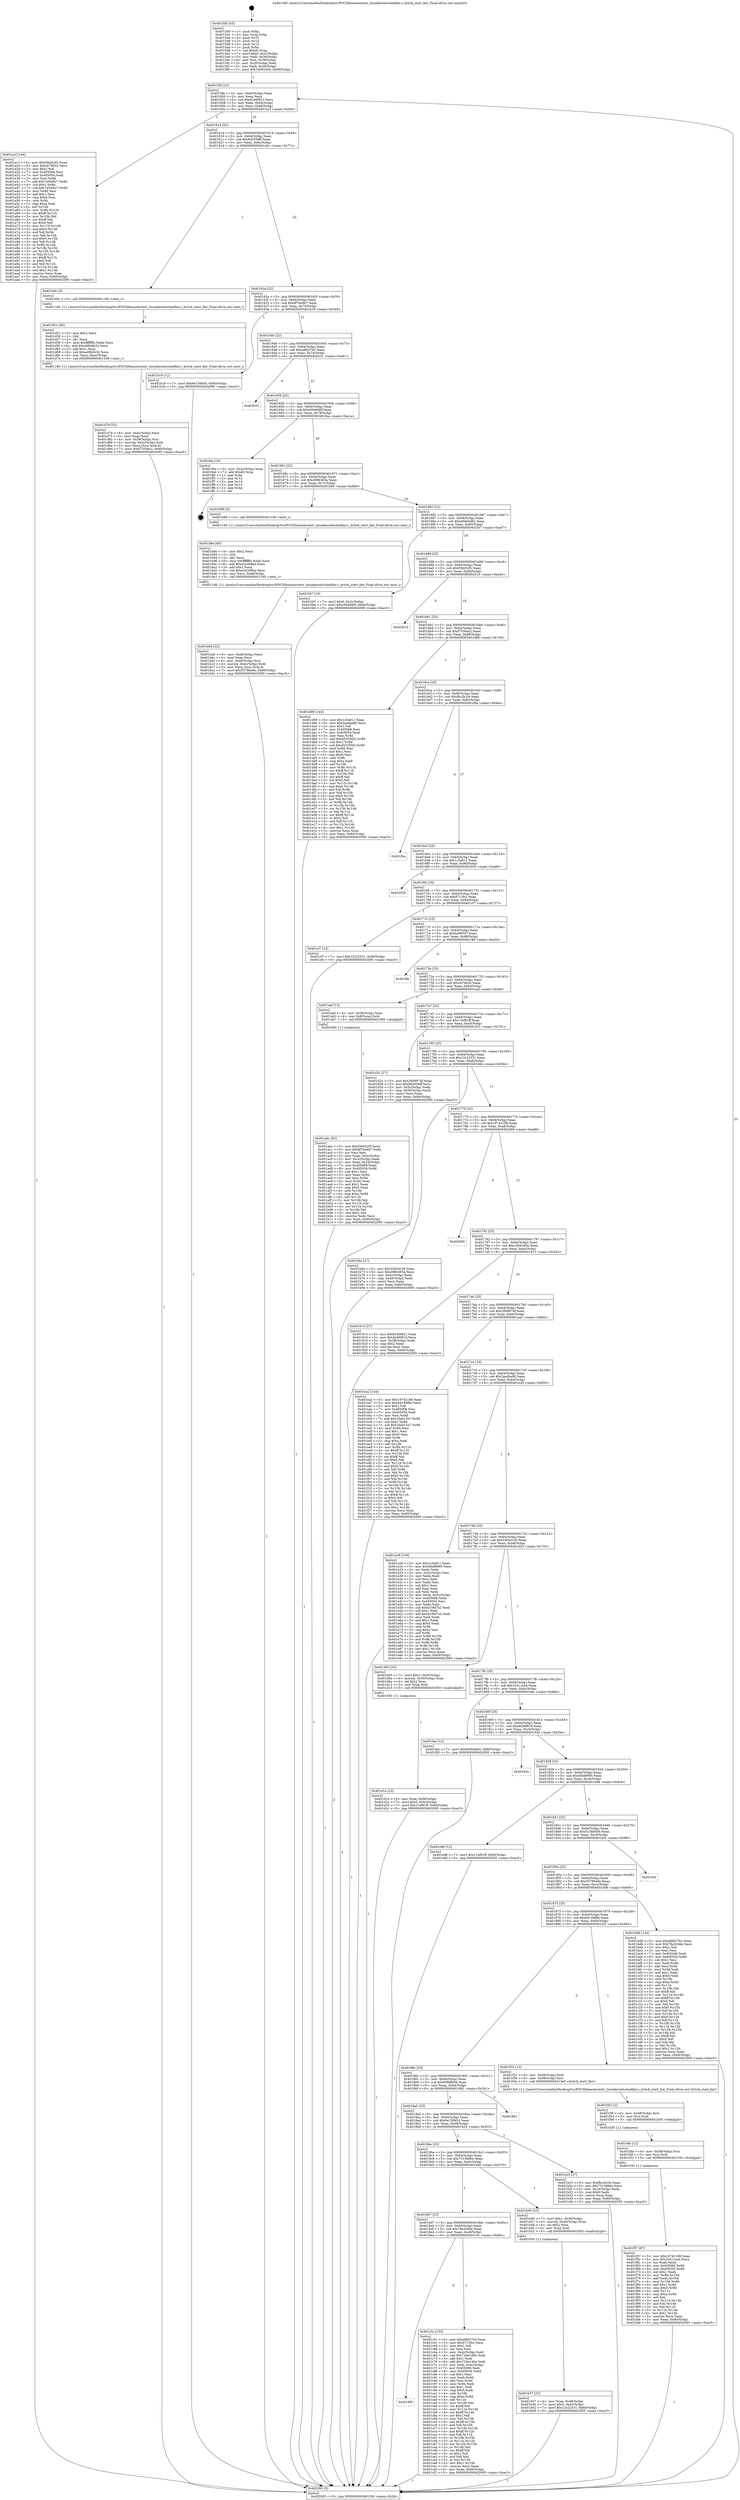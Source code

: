 digraph "0x4015d0" {
  label = "0x4015d0 (/mnt/c/Users/mathe/Desktop/tcc/POCII/binaries/extr_linuxkernelschedfair.c_hrtick_start_fair_Final-ollvm.out::main(0))"
  labelloc = "t"
  node[shape=record]

  Entry [label="",width=0.3,height=0.3,shape=circle,fillcolor=black,style=filled]
  "0x4015fd" [label="{
     0x4015fd [23]\l
     | [instrs]\l
     &nbsp;&nbsp;0x4015fd \<+3\>: mov -0x60(%rbp),%eax\l
     &nbsp;&nbsp;0x401600 \<+2\>: mov %eax,%ecx\l
     &nbsp;&nbsp;0x401602 \<+6\>: sub $0x8146f921,%ecx\l
     &nbsp;&nbsp;0x401608 \<+3\>: mov %eax,-0x64(%rbp)\l
     &nbsp;&nbsp;0x40160b \<+3\>: mov %ecx,-0x68(%rbp)\l
     &nbsp;&nbsp;0x40160e \<+6\>: je 0000000000401a1f \<main+0x44f\>\l
  }"]
  "0x401a1f" [label="{
     0x401a1f [144]\l
     | [instrs]\l
     &nbsp;&nbsp;0x401a1f \<+5\>: mov $0xf3bb52f3,%eax\l
     &nbsp;&nbsp;0x401a24 \<+5\>: mov $0xcb76032,%ecx\l
     &nbsp;&nbsp;0x401a29 \<+2\>: mov $0x1,%dl\l
     &nbsp;&nbsp;0x401a2b \<+7\>: mov 0x405068,%esi\l
     &nbsp;&nbsp;0x401a32 \<+7\>: mov 0x405054,%edi\l
     &nbsp;&nbsp;0x401a39 \<+3\>: mov %esi,%r8d\l
     &nbsp;&nbsp;0x401a3c \<+7\>: add $0x7a04f4c7,%r8d\l
     &nbsp;&nbsp;0x401a43 \<+4\>: sub $0x1,%r8d\l
     &nbsp;&nbsp;0x401a47 \<+7\>: sub $0x7a04f4c7,%r8d\l
     &nbsp;&nbsp;0x401a4e \<+4\>: imul %r8d,%esi\l
     &nbsp;&nbsp;0x401a52 \<+3\>: and $0x1,%esi\l
     &nbsp;&nbsp;0x401a55 \<+3\>: cmp $0x0,%esi\l
     &nbsp;&nbsp;0x401a58 \<+4\>: sete %r9b\l
     &nbsp;&nbsp;0x401a5c \<+3\>: cmp $0xa,%edi\l
     &nbsp;&nbsp;0x401a5f \<+4\>: setl %r10b\l
     &nbsp;&nbsp;0x401a63 \<+3\>: mov %r9b,%r11b\l
     &nbsp;&nbsp;0x401a66 \<+4\>: xor $0xff,%r11b\l
     &nbsp;&nbsp;0x401a6a \<+3\>: mov %r10b,%bl\l
     &nbsp;&nbsp;0x401a6d \<+3\>: xor $0xff,%bl\l
     &nbsp;&nbsp;0x401a70 \<+3\>: xor $0x0,%dl\l
     &nbsp;&nbsp;0x401a73 \<+3\>: mov %r11b,%r14b\l
     &nbsp;&nbsp;0x401a76 \<+4\>: and $0x0,%r14b\l
     &nbsp;&nbsp;0x401a7a \<+3\>: and %dl,%r9b\l
     &nbsp;&nbsp;0x401a7d \<+3\>: mov %bl,%r15b\l
     &nbsp;&nbsp;0x401a80 \<+4\>: and $0x0,%r15b\l
     &nbsp;&nbsp;0x401a84 \<+3\>: and %dl,%r10b\l
     &nbsp;&nbsp;0x401a87 \<+3\>: or %r9b,%r14b\l
     &nbsp;&nbsp;0x401a8a \<+3\>: or %r10b,%r15b\l
     &nbsp;&nbsp;0x401a8d \<+3\>: xor %r15b,%r14b\l
     &nbsp;&nbsp;0x401a90 \<+3\>: or %bl,%r11b\l
     &nbsp;&nbsp;0x401a93 \<+4\>: xor $0xff,%r11b\l
     &nbsp;&nbsp;0x401a97 \<+3\>: or $0x0,%dl\l
     &nbsp;&nbsp;0x401a9a \<+3\>: and %dl,%r11b\l
     &nbsp;&nbsp;0x401a9d \<+3\>: or %r11b,%r14b\l
     &nbsp;&nbsp;0x401aa0 \<+4\>: test $0x1,%r14b\l
     &nbsp;&nbsp;0x401aa4 \<+3\>: cmovne %ecx,%eax\l
     &nbsp;&nbsp;0x401aa7 \<+3\>: mov %eax,-0x60(%rbp)\l
     &nbsp;&nbsp;0x401aaa \<+5\>: jmp 0000000000402095 \<main+0xac5\>\l
  }"]
  "0x401614" [label="{
     0x401614 [22]\l
     | [instrs]\l
     &nbsp;&nbsp;0x401614 \<+5\>: jmp 0000000000401619 \<main+0x49\>\l
     &nbsp;&nbsp;0x401619 \<+3\>: mov -0x64(%rbp),%eax\l
     &nbsp;&nbsp;0x40161c \<+5\>: sub $0x9d3556ff,%eax\l
     &nbsp;&nbsp;0x401621 \<+3\>: mov %eax,-0x6c(%rbp)\l
     &nbsp;&nbsp;0x401624 \<+6\>: je 0000000000401d4c \<main+0x77c\>\l
  }"]
  Exit [label="",width=0.3,height=0.3,shape=circle,fillcolor=black,style=filled,peripheries=2]
  "0x401d4c" [label="{
     0x401d4c [5]\l
     | [instrs]\l
     &nbsp;&nbsp;0x401d4c \<+5\>: call 0000000000401160 \<next_i\>\l
     | [calls]\l
     &nbsp;&nbsp;0x401160 \{1\} (/mnt/c/Users/mathe/Desktop/tcc/POCII/binaries/extr_linuxkernelschedfair.c_hrtick_start_fair_Final-ollvm.out::next_i)\l
  }"]
  "0x40162a" [label="{
     0x40162a [22]\l
     | [instrs]\l
     &nbsp;&nbsp;0x40162a \<+5\>: jmp 000000000040162f \<main+0x5f\>\l
     &nbsp;&nbsp;0x40162f \<+3\>: mov -0x64(%rbp),%eax\l
     &nbsp;&nbsp;0x401632 \<+5\>: sub $0x9f7be9d7,%eax\l
     &nbsp;&nbsp;0x401637 \<+3\>: mov %eax,-0x70(%rbp)\l
     &nbsp;&nbsp;0x40163a \<+6\>: je 0000000000401b19 \<main+0x549\>\l
  }"]
  "0x401f57" [label="{
     0x401f57 [87]\l
     | [instrs]\l
     &nbsp;&nbsp;0x401f57 \<+5\>: mov $0x19742188,%eax\l
     &nbsp;&nbsp;0x401f5c \<+5\>: mov $0x33411ee4,%ecx\l
     &nbsp;&nbsp;0x401f61 \<+2\>: xor %edx,%edx\l
     &nbsp;&nbsp;0x401f63 \<+8\>: mov 0x405068,%r8d\l
     &nbsp;&nbsp;0x401f6b \<+8\>: mov 0x405054,%r9d\l
     &nbsp;&nbsp;0x401f73 \<+3\>: sub $0x1,%edx\l
     &nbsp;&nbsp;0x401f76 \<+3\>: mov %r8d,%r10d\l
     &nbsp;&nbsp;0x401f79 \<+3\>: add %edx,%r10d\l
     &nbsp;&nbsp;0x401f7c \<+4\>: imul %r10d,%r8d\l
     &nbsp;&nbsp;0x401f80 \<+4\>: and $0x1,%r8d\l
     &nbsp;&nbsp;0x401f84 \<+4\>: cmp $0x0,%r8d\l
     &nbsp;&nbsp;0x401f88 \<+4\>: sete %r11b\l
     &nbsp;&nbsp;0x401f8c \<+4\>: cmp $0xa,%r9d\l
     &nbsp;&nbsp;0x401f90 \<+3\>: setl %bl\l
     &nbsp;&nbsp;0x401f93 \<+3\>: mov %r11b,%r14b\l
     &nbsp;&nbsp;0x401f96 \<+3\>: and %bl,%r14b\l
     &nbsp;&nbsp;0x401f99 \<+3\>: xor %bl,%r11b\l
     &nbsp;&nbsp;0x401f9c \<+3\>: or %r11b,%r14b\l
     &nbsp;&nbsp;0x401f9f \<+4\>: test $0x1,%r14b\l
     &nbsp;&nbsp;0x401fa3 \<+3\>: cmovne %ecx,%eax\l
     &nbsp;&nbsp;0x401fa6 \<+3\>: mov %eax,-0x60(%rbp)\l
     &nbsp;&nbsp;0x401fa9 \<+5\>: jmp 0000000000402095 \<main+0xac5\>\l
  }"]
  "0x401b19" [label="{
     0x401b19 [12]\l
     | [instrs]\l
     &nbsp;&nbsp;0x401b19 \<+7\>: movl $0x6e156b54,-0x60(%rbp)\l
     &nbsp;&nbsp;0x401b20 \<+5\>: jmp 0000000000402095 \<main+0xac5\>\l
  }"]
  "0x401640" [label="{
     0x401640 [22]\l
     | [instrs]\l
     &nbsp;&nbsp;0x401640 \<+5\>: jmp 0000000000401645 \<main+0x75\>\l
     &nbsp;&nbsp;0x401645 \<+3\>: mov -0x64(%rbp),%eax\l
     &nbsp;&nbsp;0x401648 \<+5\>: sub $0xa9fd27b3,%eax\l
     &nbsp;&nbsp;0x40164d \<+3\>: mov %eax,-0x74(%rbp)\l
     &nbsp;&nbsp;0x401650 \<+6\>: je 0000000000402031 \<main+0xa61\>\l
  }"]
  "0x401f4b" [label="{
     0x401f4b [12]\l
     | [instrs]\l
     &nbsp;&nbsp;0x401f4b \<+4\>: mov -0x58(%rbp),%rsi\l
     &nbsp;&nbsp;0x401f4f \<+3\>: mov %rsi,%rdi\l
     &nbsp;&nbsp;0x401f52 \<+5\>: call 0000000000401030 \<free@plt\>\l
     | [calls]\l
     &nbsp;&nbsp;0x401030 \{1\} (unknown)\l
  }"]
  "0x402031" [label="{
     0x402031\l
  }", style=dashed]
  "0x401656" [label="{
     0x401656 [22]\l
     | [instrs]\l
     &nbsp;&nbsp;0x401656 \<+5\>: jmp 000000000040165b \<main+0x8b\>\l
     &nbsp;&nbsp;0x40165b \<+3\>: mov -0x64(%rbp),%eax\l
     &nbsp;&nbsp;0x40165e \<+5\>: sub $0xc0649d0f,%eax\l
     &nbsp;&nbsp;0x401663 \<+3\>: mov %eax,-0x78(%rbp)\l
     &nbsp;&nbsp;0x401666 \<+6\>: je 0000000000401fea \<main+0xa1a\>\l
  }"]
  "0x401f3f" [label="{
     0x401f3f [12]\l
     | [instrs]\l
     &nbsp;&nbsp;0x401f3f \<+4\>: mov -0x48(%rbp),%rsi\l
     &nbsp;&nbsp;0x401f43 \<+3\>: mov %rsi,%rdi\l
     &nbsp;&nbsp;0x401f46 \<+5\>: call 0000000000401030 \<free@plt\>\l
     | [calls]\l
     &nbsp;&nbsp;0x401030 \{1\} (unknown)\l
  }"]
  "0x401fea" [label="{
     0x401fea [19]\l
     | [instrs]\l
     &nbsp;&nbsp;0x401fea \<+3\>: mov -0x2c(%rbp),%eax\l
     &nbsp;&nbsp;0x401fed \<+7\>: add $0xd0,%rsp\l
     &nbsp;&nbsp;0x401ff4 \<+1\>: pop %rbx\l
     &nbsp;&nbsp;0x401ff5 \<+2\>: pop %r12\l
     &nbsp;&nbsp;0x401ff7 \<+2\>: pop %r14\l
     &nbsp;&nbsp;0x401ff9 \<+2\>: pop %r15\l
     &nbsp;&nbsp;0x401ffb \<+1\>: pop %rbp\l
     &nbsp;&nbsp;0x401ffc \<+1\>: ret\l
  }"]
  "0x40166c" [label="{
     0x40166c [22]\l
     | [instrs]\l
     &nbsp;&nbsp;0x40166c \<+5\>: jmp 0000000000401671 \<main+0xa1\>\l
     &nbsp;&nbsp;0x401671 \<+3\>: mov -0x64(%rbp),%eax\l
     &nbsp;&nbsp;0x401674 \<+5\>: sub $0xd08b365a,%eax\l
     &nbsp;&nbsp;0x401679 \<+3\>: mov %eax,-0x7c(%rbp)\l
     &nbsp;&nbsp;0x40167c \<+6\>: je 0000000000401b89 \<main+0x5b9\>\l
  }"]
  "0x401d79" [label="{
     0x401d79 [32]\l
     | [instrs]\l
     &nbsp;&nbsp;0x401d79 \<+6\>: mov -0xec(%rbp),%ecx\l
     &nbsp;&nbsp;0x401d7f \<+3\>: imul %eax,%ecx\l
     &nbsp;&nbsp;0x401d82 \<+4\>: mov -0x58(%rbp),%rsi\l
     &nbsp;&nbsp;0x401d86 \<+4\>: movslq -0x5c(%rbp),%rdi\l
     &nbsp;&nbsp;0x401d8a \<+3\>: mov %ecx,(%rsi,%rdi,4)\l
     &nbsp;&nbsp;0x401d8d \<+7\>: movl $0xf7530ac2,-0x60(%rbp)\l
     &nbsp;&nbsp;0x401d94 \<+5\>: jmp 0000000000402095 \<main+0xac5\>\l
  }"]
  "0x401b89" [label="{
     0x401b89 [5]\l
     | [instrs]\l
     &nbsp;&nbsp;0x401b89 \<+5\>: call 0000000000401160 \<next_i\>\l
     | [calls]\l
     &nbsp;&nbsp;0x401160 \{1\} (/mnt/c/Users/mathe/Desktop/tcc/POCII/binaries/extr_linuxkernelschedfair.c_hrtick_start_fair_Final-ollvm.out::next_i)\l
  }"]
  "0x401682" [label="{
     0x401682 [22]\l
     | [instrs]\l
     &nbsp;&nbsp;0x401682 \<+5\>: jmp 0000000000401687 \<main+0xb7\>\l
     &nbsp;&nbsp;0x401687 \<+3\>: mov -0x64(%rbp),%eax\l
     &nbsp;&nbsp;0x40168a \<+5\>: sub $0xd0db4d92,%eax\l
     &nbsp;&nbsp;0x40168f \<+3\>: mov %eax,-0x80(%rbp)\l
     &nbsp;&nbsp;0x401692 \<+6\>: je 0000000000401fd7 \<main+0xa07\>\l
  }"]
  "0x401d51" [label="{
     0x401d51 [40]\l
     | [instrs]\l
     &nbsp;&nbsp;0x401d51 \<+5\>: mov $0x2,%ecx\l
     &nbsp;&nbsp;0x401d56 \<+1\>: cltd\l
     &nbsp;&nbsp;0x401d57 \<+2\>: idiv %ecx\l
     &nbsp;&nbsp;0x401d59 \<+6\>: imul $0xfffffffe,%edx,%ecx\l
     &nbsp;&nbsp;0x401d5f \<+6\>: add $0xed9b0b32,%ecx\l
     &nbsp;&nbsp;0x401d65 \<+3\>: add $0x1,%ecx\l
     &nbsp;&nbsp;0x401d68 \<+6\>: sub $0xed9b0b32,%ecx\l
     &nbsp;&nbsp;0x401d6e \<+6\>: mov %ecx,-0xec(%rbp)\l
     &nbsp;&nbsp;0x401d74 \<+5\>: call 0000000000401160 \<next_i\>\l
     | [calls]\l
     &nbsp;&nbsp;0x401160 \{1\} (/mnt/c/Users/mathe/Desktop/tcc/POCII/binaries/extr_linuxkernelschedfair.c_hrtick_start_fair_Final-ollvm.out::next_i)\l
  }"]
  "0x401fd7" [label="{
     0x401fd7 [19]\l
     | [instrs]\l
     &nbsp;&nbsp;0x401fd7 \<+7\>: movl $0x0,-0x2c(%rbp)\l
     &nbsp;&nbsp;0x401fde \<+7\>: movl $0xc0649d0f,-0x60(%rbp)\l
     &nbsp;&nbsp;0x401fe5 \<+5\>: jmp 0000000000402095 \<main+0xac5\>\l
  }"]
  "0x401698" [label="{
     0x401698 [25]\l
     | [instrs]\l
     &nbsp;&nbsp;0x401698 \<+5\>: jmp 000000000040169d \<main+0xcd\>\l
     &nbsp;&nbsp;0x40169d \<+3\>: mov -0x64(%rbp),%eax\l
     &nbsp;&nbsp;0x4016a0 \<+5\>: sub $0xf3bb52f3,%eax\l
     &nbsp;&nbsp;0x4016a5 \<+6\>: mov %eax,-0x84(%rbp)\l
     &nbsp;&nbsp;0x4016ab \<+6\>: je 0000000000402015 \<main+0xa45\>\l
  }"]
  "0x401d1a" [label="{
     0x401d1a [23]\l
     | [instrs]\l
     &nbsp;&nbsp;0x401d1a \<+4\>: mov %rax,-0x58(%rbp)\l
     &nbsp;&nbsp;0x401d1e \<+7\>: movl $0x0,-0x5c(%rbp)\l
     &nbsp;&nbsp;0x401d25 \<+7\>: movl $0x11ef91ff,-0x60(%rbp)\l
     &nbsp;&nbsp;0x401d2c \<+5\>: jmp 0000000000402095 \<main+0xac5\>\l
  }"]
  "0x402015" [label="{
     0x402015\l
  }", style=dashed]
  "0x4016b1" [label="{
     0x4016b1 [25]\l
     | [instrs]\l
     &nbsp;&nbsp;0x4016b1 \<+5\>: jmp 00000000004016b6 \<main+0xe6\>\l
     &nbsp;&nbsp;0x4016b6 \<+3\>: mov -0x64(%rbp),%eax\l
     &nbsp;&nbsp;0x4016b9 \<+5\>: sub $0xf7530ac2,%eax\l
     &nbsp;&nbsp;0x4016be \<+6\>: mov %eax,-0x88(%rbp)\l
     &nbsp;&nbsp;0x4016c4 \<+6\>: je 0000000000401d99 \<main+0x7c9\>\l
  }"]
  "0x4018f0" [label="{
     0x4018f0\l
  }", style=dashed]
  "0x401d99" [label="{
     0x401d99 [144]\l
     | [instrs]\l
     &nbsp;&nbsp;0x401d99 \<+5\>: mov $0x1c5e811,%eax\l
     &nbsp;&nbsp;0x401d9e \<+5\>: mov $0x2ae4be80,%ecx\l
     &nbsp;&nbsp;0x401da3 \<+2\>: mov $0x1,%dl\l
     &nbsp;&nbsp;0x401da5 \<+7\>: mov 0x405068,%esi\l
     &nbsp;&nbsp;0x401dac \<+7\>: mov 0x405054,%edi\l
     &nbsp;&nbsp;0x401db3 \<+3\>: mov %esi,%r8d\l
     &nbsp;&nbsp;0x401db6 \<+7\>: add $0xd5335fd2,%r8d\l
     &nbsp;&nbsp;0x401dbd \<+4\>: sub $0x1,%r8d\l
     &nbsp;&nbsp;0x401dc1 \<+7\>: sub $0xd5335fd2,%r8d\l
     &nbsp;&nbsp;0x401dc8 \<+4\>: imul %r8d,%esi\l
     &nbsp;&nbsp;0x401dcc \<+3\>: and $0x1,%esi\l
     &nbsp;&nbsp;0x401dcf \<+3\>: cmp $0x0,%esi\l
     &nbsp;&nbsp;0x401dd2 \<+4\>: sete %r9b\l
     &nbsp;&nbsp;0x401dd6 \<+3\>: cmp $0xa,%edi\l
     &nbsp;&nbsp;0x401dd9 \<+4\>: setl %r10b\l
     &nbsp;&nbsp;0x401ddd \<+3\>: mov %r9b,%r11b\l
     &nbsp;&nbsp;0x401de0 \<+4\>: xor $0xff,%r11b\l
     &nbsp;&nbsp;0x401de4 \<+3\>: mov %r10b,%bl\l
     &nbsp;&nbsp;0x401de7 \<+3\>: xor $0xff,%bl\l
     &nbsp;&nbsp;0x401dea \<+3\>: xor $0x0,%dl\l
     &nbsp;&nbsp;0x401ded \<+3\>: mov %r11b,%r14b\l
     &nbsp;&nbsp;0x401df0 \<+4\>: and $0x0,%r14b\l
     &nbsp;&nbsp;0x401df4 \<+3\>: and %dl,%r9b\l
     &nbsp;&nbsp;0x401df7 \<+3\>: mov %bl,%r15b\l
     &nbsp;&nbsp;0x401dfa \<+4\>: and $0x0,%r15b\l
     &nbsp;&nbsp;0x401dfe \<+3\>: and %dl,%r10b\l
     &nbsp;&nbsp;0x401e01 \<+3\>: or %r9b,%r14b\l
     &nbsp;&nbsp;0x401e04 \<+3\>: or %r10b,%r15b\l
     &nbsp;&nbsp;0x401e07 \<+3\>: xor %r15b,%r14b\l
     &nbsp;&nbsp;0x401e0a \<+3\>: or %bl,%r11b\l
     &nbsp;&nbsp;0x401e0d \<+4\>: xor $0xff,%r11b\l
     &nbsp;&nbsp;0x401e11 \<+3\>: or $0x0,%dl\l
     &nbsp;&nbsp;0x401e14 \<+3\>: and %dl,%r11b\l
     &nbsp;&nbsp;0x401e17 \<+3\>: or %r11b,%r14b\l
     &nbsp;&nbsp;0x401e1a \<+4\>: test $0x1,%r14b\l
     &nbsp;&nbsp;0x401e1e \<+3\>: cmovne %ecx,%eax\l
     &nbsp;&nbsp;0x401e21 \<+3\>: mov %eax,-0x60(%rbp)\l
     &nbsp;&nbsp;0x401e24 \<+5\>: jmp 0000000000402095 \<main+0xac5\>\l
  }"]
  "0x4016ca" [label="{
     0x4016ca [25]\l
     | [instrs]\l
     &nbsp;&nbsp;0x4016ca \<+5\>: jmp 00000000004016cf \<main+0xff\>\l
     &nbsp;&nbsp;0x4016cf \<+3\>: mov -0x64(%rbp),%eax\l
     &nbsp;&nbsp;0x4016d2 \<+5\>: sub $0xfbc2b1fe,%eax\l
     &nbsp;&nbsp;0x4016d7 \<+6\>: mov %eax,-0x8c(%rbp)\l
     &nbsp;&nbsp;0x4016dd \<+6\>: je 0000000000401fba \<main+0x9ea\>\l
  }"]
  "0x401c5c" [label="{
     0x401c5c [155]\l
     | [instrs]\l
     &nbsp;&nbsp;0x401c5c \<+5\>: mov $0xa9fd27b3,%eax\l
     &nbsp;&nbsp;0x401c61 \<+5\>: mov $0x8713fcc,%ecx\l
     &nbsp;&nbsp;0x401c66 \<+2\>: mov $0x1,%dl\l
     &nbsp;&nbsp;0x401c68 \<+2\>: xor %esi,%esi\l
     &nbsp;&nbsp;0x401c6a \<+3\>: mov -0x4c(%rbp),%edi\l
     &nbsp;&nbsp;0x401c6d \<+6\>: sub $0x724e1464,%edi\l
     &nbsp;&nbsp;0x401c73 \<+3\>: add $0x1,%edi\l
     &nbsp;&nbsp;0x401c76 \<+6\>: add $0x724e1464,%edi\l
     &nbsp;&nbsp;0x401c7c \<+3\>: mov %edi,-0x4c(%rbp)\l
     &nbsp;&nbsp;0x401c7f \<+7\>: mov 0x405068,%edi\l
     &nbsp;&nbsp;0x401c86 \<+8\>: mov 0x405054,%r8d\l
     &nbsp;&nbsp;0x401c8e \<+3\>: sub $0x1,%esi\l
     &nbsp;&nbsp;0x401c91 \<+3\>: mov %edi,%r9d\l
     &nbsp;&nbsp;0x401c94 \<+3\>: add %esi,%r9d\l
     &nbsp;&nbsp;0x401c97 \<+4\>: imul %r9d,%edi\l
     &nbsp;&nbsp;0x401c9b \<+3\>: and $0x1,%edi\l
     &nbsp;&nbsp;0x401c9e \<+3\>: cmp $0x0,%edi\l
     &nbsp;&nbsp;0x401ca1 \<+4\>: sete %r10b\l
     &nbsp;&nbsp;0x401ca5 \<+4\>: cmp $0xa,%r8d\l
     &nbsp;&nbsp;0x401ca9 \<+4\>: setl %r11b\l
     &nbsp;&nbsp;0x401cad \<+3\>: mov %r10b,%bl\l
     &nbsp;&nbsp;0x401cb0 \<+3\>: xor $0xff,%bl\l
     &nbsp;&nbsp;0x401cb3 \<+3\>: mov %r11b,%r14b\l
     &nbsp;&nbsp;0x401cb6 \<+4\>: xor $0xff,%r14b\l
     &nbsp;&nbsp;0x401cba \<+3\>: xor $0x1,%dl\l
     &nbsp;&nbsp;0x401cbd \<+3\>: mov %bl,%r15b\l
     &nbsp;&nbsp;0x401cc0 \<+4\>: and $0xff,%r15b\l
     &nbsp;&nbsp;0x401cc4 \<+3\>: and %dl,%r10b\l
     &nbsp;&nbsp;0x401cc7 \<+3\>: mov %r14b,%r12b\l
     &nbsp;&nbsp;0x401cca \<+4\>: and $0xff,%r12b\l
     &nbsp;&nbsp;0x401cce \<+3\>: and %dl,%r11b\l
     &nbsp;&nbsp;0x401cd1 \<+3\>: or %r10b,%r15b\l
     &nbsp;&nbsp;0x401cd4 \<+3\>: or %r11b,%r12b\l
     &nbsp;&nbsp;0x401cd7 \<+3\>: xor %r12b,%r15b\l
     &nbsp;&nbsp;0x401cda \<+3\>: or %r14b,%bl\l
     &nbsp;&nbsp;0x401cdd \<+3\>: xor $0xff,%bl\l
     &nbsp;&nbsp;0x401ce0 \<+3\>: or $0x1,%dl\l
     &nbsp;&nbsp;0x401ce3 \<+2\>: and %dl,%bl\l
     &nbsp;&nbsp;0x401ce5 \<+3\>: or %bl,%r15b\l
     &nbsp;&nbsp;0x401ce8 \<+4\>: test $0x1,%r15b\l
     &nbsp;&nbsp;0x401cec \<+3\>: cmovne %ecx,%eax\l
     &nbsp;&nbsp;0x401cef \<+3\>: mov %eax,-0x60(%rbp)\l
     &nbsp;&nbsp;0x401cf2 \<+5\>: jmp 0000000000402095 \<main+0xac5\>\l
  }"]
  "0x401fba" [label="{
     0x401fba\l
  }", style=dashed]
  "0x4016e3" [label="{
     0x4016e3 [25]\l
     | [instrs]\l
     &nbsp;&nbsp;0x4016e3 \<+5\>: jmp 00000000004016e8 \<main+0x118\>\l
     &nbsp;&nbsp;0x4016e8 \<+3\>: mov -0x64(%rbp),%eax\l
     &nbsp;&nbsp;0x4016eb \<+5\>: sub $0x1c5e811,%eax\l
     &nbsp;&nbsp;0x4016f0 \<+6\>: mov %eax,-0x90(%rbp)\l
     &nbsp;&nbsp;0x4016f6 \<+6\>: je 0000000000402050 \<main+0xa80\>\l
  }"]
  "0x401bb6" [label="{
     0x401bb6 [32]\l
     | [instrs]\l
     &nbsp;&nbsp;0x401bb6 \<+6\>: mov -0xe8(%rbp),%ecx\l
     &nbsp;&nbsp;0x401bbc \<+3\>: imul %eax,%ecx\l
     &nbsp;&nbsp;0x401bbf \<+4\>: mov -0x48(%rbp),%rsi\l
     &nbsp;&nbsp;0x401bc3 \<+4\>: movslq -0x4c(%rbp),%rdi\l
     &nbsp;&nbsp;0x401bc7 \<+3\>: mov %ecx,(%rsi,%rdi,4)\l
     &nbsp;&nbsp;0x401bca \<+7\>: movl $0x55786a9e,-0x60(%rbp)\l
     &nbsp;&nbsp;0x401bd1 \<+5\>: jmp 0000000000402095 \<main+0xac5\>\l
  }"]
  "0x402050" [label="{
     0x402050\l
  }", style=dashed]
  "0x4016fc" [label="{
     0x4016fc [25]\l
     | [instrs]\l
     &nbsp;&nbsp;0x4016fc \<+5\>: jmp 0000000000401701 \<main+0x131\>\l
     &nbsp;&nbsp;0x401701 \<+3\>: mov -0x64(%rbp),%eax\l
     &nbsp;&nbsp;0x401704 \<+5\>: sub $0x8713fcc,%eax\l
     &nbsp;&nbsp;0x401709 \<+6\>: mov %eax,-0x94(%rbp)\l
     &nbsp;&nbsp;0x40170f \<+6\>: je 0000000000401cf7 \<main+0x727\>\l
  }"]
  "0x401b8e" [label="{
     0x401b8e [40]\l
     | [instrs]\l
     &nbsp;&nbsp;0x401b8e \<+5\>: mov $0x2,%ecx\l
     &nbsp;&nbsp;0x401b93 \<+1\>: cltd\l
     &nbsp;&nbsp;0x401b94 \<+2\>: idiv %ecx\l
     &nbsp;&nbsp;0x401b96 \<+6\>: imul $0xfffffffe,%edx,%ecx\l
     &nbsp;&nbsp;0x401b9c \<+6\>: add $0xe3a368ba,%ecx\l
     &nbsp;&nbsp;0x401ba2 \<+3\>: add $0x1,%ecx\l
     &nbsp;&nbsp;0x401ba5 \<+6\>: sub $0xe3a368ba,%ecx\l
     &nbsp;&nbsp;0x401bab \<+6\>: mov %ecx,-0xe8(%rbp)\l
     &nbsp;&nbsp;0x401bb1 \<+5\>: call 0000000000401160 \<next_i\>\l
     | [calls]\l
     &nbsp;&nbsp;0x401160 \{1\} (/mnt/c/Users/mathe/Desktop/tcc/POCII/binaries/extr_linuxkernelschedfair.c_hrtick_start_fair_Final-ollvm.out::next_i)\l
  }"]
  "0x401cf7" [label="{
     0x401cf7 [12]\l
     | [instrs]\l
     &nbsp;&nbsp;0x401cf7 \<+7\>: movl $0x12c22331,-0x60(%rbp)\l
     &nbsp;&nbsp;0x401cfe \<+5\>: jmp 0000000000402095 \<main+0xac5\>\l
  }"]
  "0x401715" [label="{
     0x401715 [25]\l
     | [instrs]\l
     &nbsp;&nbsp;0x401715 \<+5\>: jmp 000000000040171a \<main+0x14a\>\l
     &nbsp;&nbsp;0x40171a \<+3\>: mov -0x64(%rbp),%eax\l
     &nbsp;&nbsp;0x40171d \<+5\>: sub $0xba98347,%eax\l
     &nbsp;&nbsp;0x401722 \<+6\>: mov %eax,-0x98(%rbp)\l
     &nbsp;&nbsp;0x401728 \<+6\>: je 0000000000401ffd \<main+0xa2d\>\l
  }"]
  "0x401b57" [label="{
     0x401b57 [23]\l
     | [instrs]\l
     &nbsp;&nbsp;0x401b57 \<+4\>: mov %rax,-0x48(%rbp)\l
     &nbsp;&nbsp;0x401b5b \<+7\>: movl $0x0,-0x4c(%rbp)\l
     &nbsp;&nbsp;0x401b62 \<+7\>: movl $0x12c22331,-0x60(%rbp)\l
     &nbsp;&nbsp;0x401b69 \<+5\>: jmp 0000000000402095 \<main+0xac5\>\l
  }"]
  "0x401ffd" [label="{
     0x401ffd\l
  }", style=dashed]
  "0x40172e" [label="{
     0x40172e [25]\l
     | [instrs]\l
     &nbsp;&nbsp;0x40172e \<+5\>: jmp 0000000000401733 \<main+0x163\>\l
     &nbsp;&nbsp;0x401733 \<+3\>: mov -0x64(%rbp),%eax\l
     &nbsp;&nbsp;0x401736 \<+5\>: sub $0xcb76032,%eax\l
     &nbsp;&nbsp;0x40173b \<+6\>: mov %eax,-0x9c(%rbp)\l
     &nbsp;&nbsp;0x401741 \<+6\>: je 0000000000401aaf \<main+0x4df\>\l
  }"]
  "0x4018d7" [label="{
     0x4018d7 [25]\l
     | [instrs]\l
     &nbsp;&nbsp;0x4018d7 \<+5\>: jmp 00000000004018dc \<main+0x30c\>\l
     &nbsp;&nbsp;0x4018dc \<+3\>: mov -0x64(%rbp),%eax\l
     &nbsp;&nbsp;0x4018df \<+5\>: sub $0x78a326de,%eax\l
     &nbsp;&nbsp;0x4018e4 \<+6\>: mov %eax,-0xe0(%rbp)\l
     &nbsp;&nbsp;0x4018ea \<+6\>: je 0000000000401c5c \<main+0x68c\>\l
  }"]
  "0x401aaf" [label="{
     0x401aaf [13]\l
     | [instrs]\l
     &nbsp;&nbsp;0x401aaf \<+4\>: mov -0x38(%rbp),%rax\l
     &nbsp;&nbsp;0x401ab3 \<+4\>: mov 0x8(%rax),%rdi\l
     &nbsp;&nbsp;0x401ab7 \<+5\>: call 0000000000401060 \<atoi@plt\>\l
     | [calls]\l
     &nbsp;&nbsp;0x401060 \{1\} (unknown)\l
  }"]
  "0x401747" [label="{
     0x401747 [25]\l
     | [instrs]\l
     &nbsp;&nbsp;0x401747 \<+5\>: jmp 000000000040174c \<main+0x17c\>\l
     &nbsp;&nbsp;0x40174c \<+3\>: mov -0x64(%rbp),%eax\l
     &nbsp;&nbsp;0x40174f \<+5\>: sub $0x11ef91ff,%eax\l
     &nbsp;&nbsp;0x401754 \<+6\>: mov %eax,-0xa0(%rbp)\l
     &nbsp;&nbsp;0x40175a \<+6\>: je 0000000000401d31 \<main+0x761\>\l
  }"]
  "0x401b40" [label="{
     0x401b40 [23]\l
     | [instrs]\l
     &nbsp;&nbsp;0x401b40 \<+7\>: movl $0x1,-0x40(%rbp)\l
     &nbsp;&nbsp;0x401b47 \<+4\>: movslq -0x40(%rbp),%rax\l
     &nbsp;&nbsp;0x401b4b \<+4\>: shl $0x2,%rax\l
     &nbsp;&nbsp;0x401b4f \<+3\>: mov %rax,%rdi\l
     &nbsp;&nbsp;0x401b52 \<+5\>: call 0000000000401050 \<malloc@plt\>\l
     | [calls]\l
     &nbsp;&nbsp;0x401050 \{1\} (unknown)\l
  }"]
  "0x401d31" [label="{
     0x401d31 [27]\l
     | [instrs]\l
     &nbsp;&nbsp;0x401d31 \<+5\>: mov $0x2009974f,%eax\l
     &nbsp;&nbsp;0x401d36 \<+5\>: mov $0x9d3556ff,%ecx\l
     &nbsp;&nbsp;0x401d3b \<+3\>: mov -0x5c(%rbp),%edx\l
     &nbsp;&nbsp;0x401d3e \<+3\>: cmp -0x50(%rbp),%edx\l
     &nbsp;&nbsp;0x401d41 \<+3\>: cmovl %ecx,%eax\l
     &nbsp;&nbsp;0x401d44 \<+3\>: mov %eax,-0x60(%rbp)\l
     &nbsp;&nbsp;0x401d47 \<+5\>: jmp 0000000000402095 \<main+0xac5\>\l
  }"]
  "0x401760" [label="{
     0x401760 [25]\l
     | [instrs]\l
     &nbsp;&nbsp;0x401760 \<+5\>: jmp 0000000000401765 \<main+0x195\>\l
     &nbsp;&nbsp;0x401765 \<+3\>: mov -0x64(%rbp),%eax\l
     &nbsp;&nbsp;0x401768 \<+5\>: sub $0x12c22331,%eax\l
     &nbsp;&nbsp;0x40176d \<+6\>: mov %eax,-0xa4(%rbp)\l
     &nbsp;&nbsp;0x401773 \<+6\>: je 0000000000401b6e \<main+0x59e\>\l
  }"]
  "0x4018be" [label="{
     0x4018be [25]\l
     | [instrs]\l
     &nbsp;&nbsp;0x4018be \<+5\>: jmp 00000000004018c3 \<main+0x2f3\>\l
     &nbsp;&nbsp;0x4018c3 \<+3\>: mov -0x64(%rbp),%eax\l
     &nbsp;&nbsp;0x4018c6 \<+5\>: sub $0x7513866e,%eax\l
     &nbsp;&nbsp;0x4018cb \<+6\>: mov %eax,-0xdc(%rbp)\l
     &nbsp;&nbsp;0x4018d1 \<+6\>: je 0000000000401b40 \<main+0x570\>\l
  }"]
  "0x401b6e" [label="{
     0x401b6e [27]\l
     | [instrs]\l
     &nbsp;&nbsp;0x401b6e \<+5\>: mov $0x3293d130,%eax\l
     &nbsp;&nbsp;0x401b73 \<+5\>: mov $0xd08b365a,%ecx\l
     &nbsp;&nbsp;0x401b78 \<+3\>: mov -0x4c(%rbp),%edx\l
     &nbsp;&nbsp;0x401b7b \<+3\>: cmp -0x40(%rbp),%edx\l
     &nbsp;&nbsp;0x401b7e \<+3\>: cmovl %ecx,%eax\l
     &nbsp;&nbsp;0x401b81 \<+3\>: mov %eax,-0x60(%rbp)\l
     &nbsp;&nbsp;0x401b84 \<+5\>: jmp 0000000000402095 \<main+0xac5\>\l
  }"]
  "0x401779" [label="{
     0x401779 [25]\l
     | [instrs]\l
     &nbsp;&nbsp;0x401779 \<+5\>: jmp 000000000040177e \<main+0x1ae\>\l
     &nbsp;&nbsp;0x40177e \<+3\>: mov -0x64(%rbp),%eax\l
     &nbsp;&nbsp;0x401781 \<+5\>: sub $0x19742188,%eax\l
     &nbsp;&nbsp;0x401786 \<+6\>: mov %eax,-0xa8(%rbp)\l
     &nbsp;&nbsp;0x40178c \<+6\>: je 0000000000402069 \<main+0xa99\>\l
  }"]
  "0x401b25" [label="{
     0x401b25 [27]\l
     | [instrs]\l
     &nbsp;&nbsp;0x401b25 \<+5\>: mov $0xfbc2b1fe,%eax\l
     &nbsp;&nbsp;0x401b2a \<+5\>: mov $0x7513866e,%ecx\l
     &nbsp;&nbsp;0x401b2f \<+3\>: mov -0x24(%rbp),%edx\l
     &nbsp;&nbsp;0x401b32 \<+3\>: cmp $0x0,%edx\l
     &nbsp;&nbsp;0x401b35 \<+3\>: cmove %ecx,%eax\l
     &nbsp;&nbsp;0x401b38 \<+3\>: mov %eax,-0x60(%rbp)\l
     &nbsp;&nbsp;0x401b3b \<+5\>: jmp 0000000000402095 \<main+0xac5\>\l
  }"]
  "0x402069" [label="{
     0x402069\l
  }", style=dashed]
  "0x401792" [label="{
     0x401792 [25]\l
     | [instrs]\l
     &nbsp;&nbsp;0x401792 \<+5\>: jmp 0000000000401797 \<main+0x1c7\>\l
     &nbsp;&nbsp;0x401797 \<+3\>: mov -0x64(%rbp),%eax\l
     &nbsp;&nbsp;0x40179a \<+5\>: sub $0x1b09160e,%eax\l
     &nbsp;&nbsp;0x40179f \<+6\>: mov %eax,-0xac(%rbp)\l
     &nbsp;&nbsp;0x4017a5 \<+6\>: je 0000000000401913 \<main+0x343\>\l
  }"]
  "0x4018a5" [label="{
     0x4018a5 [25]\l
     | [instrs]\l
     &nbsp;&nbsp;0x4018a5 \<+5\>: jmp 00000000004018aa \<main+0x2da\>\l
     &nbsp;&nbsp;0x4018aa \<+3\>: mov -0x64(%rbp),%eax\l
     &nbsp;&nbsp;0x4018ad \<+5\>: sub $0x6e156b54,%eax\l
     &nbsp;&nbsp;0x4018b2 \<+6\>: mov %eax,-0xd8(%rbp)\l
     &nbsp;&nbsp;0x4018b8 \<+6\>: je 0000000000401b25 \<main+0x555\>\l
  }"]
  "0x401913" [label="{
     0x401913 [27]\l
     | [instrs]\l
     &nbsp;&nbsp;0x401913 \<+5\>: mov $0x8146f921,%eax\l
     &nbsp;&nbsp;0x401918 \<+5\>: mov $0x4b56f916,%ecx\l
     &nbsp;&nbsp;0x40191d \<+3\>: mov -0x28(%rbp),%edx\l
     &nbsp;&nbsp;0x401920 \<+3\>: cmp $0x2,%edx\l
     &nbsp;&nbsp;0x401923 \<+3\>: cmovne %ecx,%eax\l
     &nbsp;&nbsp;0x401926 \<+3\>: mov %eax,-0x60(%rbp)\l
     &nbsp;&nbsp;0x401929 \<+5\>: jmp 0000000000402095 \<main+0xac5\>\l
  }"]
  "0x4017ab" [label="{
     0x4017ab [25]\l
     | [instrs]\l
     &nbsp;&nbsp;0x4017ab \<+5\>: jmp 00000000004017b0 \<main+0x1e0\>\l
     &nbsp;&nbsp;0x4017b0 \<+3\>: mov -0x64(%rbp),%eax\l
     &nbsp;&nbsp;0x4017b3 \<+5\>: sub $0x2009974f,%eax\l
     &nbsp;&nbsp;0x4017b8 \<+6\>: mov %eax,-0xb0(%rbp)\l
     &nbsp;&nbsp;0x4017be \<+6\>: je 0000000000401ea2 \<main+0x8d2\>\l
  }"]
  "0x402095" [label="{
     0x402095 [5]\l
     | [instrs]\l
     &nbsp;&nbsp;0x402095 \<+5\>: jmp 00000000004015fd \<main+0x2d\>\l
  }"]
  "0x4015d0" [label="{
     0x4015d0 [45]\l
     | [instrs]\l
     &nbsp;&nbsp;0x4015d0 \<+1\>: push %rbp\l
     &nbsp;&nbsp;0x4015d1 \<+3\>: mov %rsp,%rbp\l
     &nbsp;&nbsp;0x4015d4 \<+2\>: push %r15\l
     &nbsp;&nbsp;0x4015d6 \<+2\>: push %r14\l
     &nbsp;&nbsp;0x4015d8 \<+2\>: push %r12\l
     &nbsp;&nbsp;0x4015da \<+1\>: push %rbx\l
     &nbsp;&nbsp;0x4015db \<+7\>: sub $0xd0,%rsp\l
     &nbsp;&nbsp;0x4015e2 \<+7\>: movl $0x0,-0x2c(%rbp)\l
     &nbsp;&nbsp;0x4015e9 \<+3\>: mov %edi,-0x30(%rbp)\l
     &nbsp;&nbsp;0x4015ec \<+4\>: mov %rsi,-0x38(%rbp)\l
     &nbsp;&nbsp;0x4015f0 \<+3\>: mov -0x30(%rbp),%edi\l
     &nbsp;&nbsp;0x4015f3 \<+3\>: mov %edi,-0x28(%rbp)\l
     &nbsp;&nbsp;0x4015f6 \<+7\>: movl $0x1b09160e,-0x60(%rbp)\l
  }"]
  "0x401abc" [label="{
     0x401abc [93]\l
     | [instrs]\l
     &nbsp;&nbsp;0x401abc \<+5\>: mov $0xf3bb52f3,%ecx\l
     &nbsp;&nbsp;0x401ac1 \<+5\>: mov $0x9f7be9d7,%edx\l
     &nbsp;&nbsp;0x401ac6 \<+2\>: xor %esi,%esi\l
     &nbsp;&nbsp;0x401ac8 \<+3\>: mov %eax,-0x3c(%rbp)\l
     &nbsp;&nbsp;0x401acb \<+3\>: mov -0x3c(%rbp),%eax\l
     &nbsp;&nbsp;0x401ace \<+3\>: mov %eax,-0x24(%rbp)\l
     &nbsp;&nbsp;0x401ad1 \<+7\>: mov 0x405068,%eax\l
     &nbsp;&nbsp;0x401ad8 \<+8\>: mov 0x405054,%r8d\l
     &nbsp;&nbsp;0x401ae0 \<+3\>: sub $0x1,%esi\l
     &nbsp;&nbsp;0x401ae3 \<+3\>: mov %eax,%r9d\l
     &nbsp;&nbsp;0x401ae6 \<+3\>: add %esi,%r9d\l
     &nbsp;&nbsp;0x401ae9 \<+4\>: imul %r9d,%eax\l
     &nbsp;&nbsp;0x401aed \<+3\>: and $0x1,%eax\l
     &nbsp;&nbsp;0x401af0 \<+3\>: cmp $0x0,%eax\l
     &nbsp;&nbsp;0x401af3 \<+4\>: sete %r10b\l
     &nbsp;&nbsp;0x401af7 \<+4\>: cmp $0xa,%r8d\l
     &nbsp;&nbsp;0x401afb \<+4\>: setl %r11b\l
     &nbsp;&nbsp;0x401aff \<+3\>: mov %r10b,%bl\l
     &nbsp;&nbsp;0x401b02 \<+3\>: and %r11b,%bl\l
     &nbsp;&nbsp;0x401b05 \<+3\>: xor %r11b,%r10b\l
     &nbsp;&nbsp;0x401b08 \<+3\>: or %r10b,%bl\l
     &nbsp;&nbsp;0x401b0b \<+3\>: test $0x1,%bl\l
     &nbsp;&nbsp;0x401b0e \<+3\>: cmovne %edx,%ecx\l
     &nbsp;&nbsp;0x401b11 \<+3\>: mov %ecx,-0x60(%rbp)\l
     &nbsp;&nbsp;0x401b14 \<+5\>: jmp 0000000000402095 \<main+0xac5\>\l
  }"]
  "0x401981" [label="{
     0x401981\l
  }", style=dashed]
  "0x401ea2" [label="{
     0x401ea2 [144]\l
     | [instrs]\l
     &nbsp;&nbsp;0x401ea2 \<+5\>: mov $0x19742188,%eax\l
     &nbsp;&nbsp;0x401ea7 \<+5\>: mov $0x64149f8d,%ecx\l
     &nbsp;&nbsp;0x401eac \<+2\>: mov $0x1,%dl\l
     &nbsp;&nbsp;0x401eae \<+7\>: mov 0x405068,%esi\l
     &nbsp;&nbsp;0x401eb5 \<+7\>: mov 0x405054,%edi\l
     &nbsp;&nbsp;0x401ebc \<+3\>: mov %esi,%r8d\l
     &nbsp;&nbsp;0x401ebf \<+7\>: add $0x16ad15a7,%r8d\l
     &nbsp;&nbsp;0x401ec6 \<+4\>: sub $0x1,%r8d\l
     &nbsp;&nbsp;0x401eca \<+7\>: sub $0x16ad15a7,%r8d\l
     &nbsp;&nbsp;0x401ed1 \<+4\>: imul %r8d,%esi\l
     &nbsp;&nbsp;0x401ed5 \<+3\>: and $0x1,%esi\l
     &nbsp;&nbsp;0x401ed8 \<+3\>: cmp $0x0,%esi\l
     &nbsp;&nbsp;0x401edb \<+4\>: sete %r9b\l
     &nbsp;&nbsp;0x401edf \<+3\>: cmp $0xa,%edi\l
     &nbsp;&nbsp;0x401ee2 \<+4\>: setl %r10b\l
     &nbsp;&nbsp;0x401ee6 \<+3\>: mov %r9b,%r11b\l
     &nbsp;&nbsp;0x401ee9 \<+4\>: xor $0xff,%r11b\l
     &nbsp;&nbsp;0x401eed \<+3\>: mov %r10b,%bl\l
     &nbsp;&nbsp;0x401ef0 \<+3\>: xor $0xff,%bl\l
     &nbsp;&nbsp;0x401ef3 \<+3\>: xor $0x0,%dl\l
     &nbsp;&nbsp;0x401ef6 \<+3\>: mov %r11b,%r14b\l
     &nbsp;&nbsp;0x401ef9 \<+4\>: and $0x0,%r14b\l
     &nbsp;&nbsp;0x401efd \<+3\>: and %dl,%r9b\l
     &nbsp;&nbsp;0x401f00 \<+3\>: mov %bl,%r15b\l
     &nbsp;&nbsp;0x401f03 \<+4\>: and $0x0,%r15b\l
     &nbsp;&nbsp;0x401f07 \<+3\>: and %dl,%r10b\l
     &nbsp;&nbsp;0x401f0a \<+3\>: or %r9b,%r14b\l
     &nbsp;&nbsp;0x401f0d \<+3\>: or %r10b,%r15b\l
     &nbsp;&nbsp;0x401f10 \<+3\>: xor %r15b,%r14b\l
     &nbsp;&nbsp;0x401f13 \<+3\>: or %bl,%r11b\l
     &nbsp;&nbsp;0x401f16 \<+4\>: xor $0xff,%r11b\l
     &nbsp;&nbsp;0x401f1a \<+3\>: or $0x0,%dl\l
     &nbsp;&nbsp;0x401f1d \<+3\>: and %dl,%r11b\l
     &nbsp;&nbsp;0x401f20 \<+3\>: or %r11b,%r14b\l
     &nbsp;&nbsp;0x401f23 \<+4\>: test $0x1,%r14b\l
     &nbsp;&nbsp;0x401f27 \<+3\>: cmovne %ecx,%eax\l
     &nbsp;&nbsp;0x401f2a \<+3\>: mov %eax,-0x60(%rbp)\l
     &nbsp;&nbsp;0x401f2d \<+5\>: jmp 0000000000402095 \<main+0xac5\>\l
  }"]
  "0x4017c4" [label="{
     0x4017c4 [25]\l
     | [instrs]\l
     &nbsp;&nbsp;0x4017c4 \<+5\>: jmp 00000000004017c9 \<main+0x1f9\>\l
     &nbsp;&nbsp;0x4017c9 \<+3\>: mov -0x64(%rbp),%eax\l
     &nbsp;&nbsp;0x4017cc \<+5\>: sub $0x2ae4be80,%eax\l
     &nbsp;&nbsp;0x4017d1 \<+6\>: mov %eax,-0xb4(%rbp)\l
     &nbsp;&nbsp;0x4017d7 \<+6\>: je 0000000000401e29 \<main+0x859\>\l
  }"]
  "0x40188c" [label="{
     0x40188c [25]\l
     | [instrs]\l
     &nbsp;&nbsp;0x40188c \<+5\>: jmp 0000000000401891 \<main+0x2c1\>\l
     &nbsp;&nbsp;0x401891 \<+3\>: mov -0x64(%rbp),%eax\l
     &nbsp;&nbsp;0x401894 \<+5\>: sub $0x699dfb94,%eax\l
     &nbsp;&nbsp;0x401899 \<+6\>: mov %eax,-0xd4(%rbp)\l
     &nbsp;&nbsp;0x40189f \<+6\>: je 0000000000401981 \<main+0x3b1\>\l
  }"]
  "0x401e29" [label="{
     0x401e29 [109]\l
     | [instrs]\l
     &nbsp;&nbsp;0x401e29 \<+5\>: mov $0x1c5e811,%eax\l
     &nbsp;&nbsp;0x401e2e \<+5\>: mov $0x4fa49995,%ecx\l
     &nbsp;&nbsp;0x401e33 \<+2\>: xor %edx,%edx\l
     &nbsp;&nbsp;0x401e35 \<+3\>: mov -0x5c(%rbp),%esi\l
     &nbsp;&nbsp;0x401e38 \<+2\>: mov %edx,%edi\l
     &nbsp;&nbsp;0x401e3a \<+2\>: sub %esi,%edi\l
     &nbsp;&nbsp;0x401e3c \<+2\>: mov %edx,%esi\l
     &nbsp;&nbsp;0x401e3e \<+3\>: sub $0x1,%esi\l
     &nbsp;&nbsp;0x401e41 \<+2\>: add %esi,%edi\l
     &nbsp;&nbsp;0x401e43 \<+2\>: sub %edi,%edx\l
     &nbsp;&nbsp;0x401e45 \<+3\>: mov %edx,-0x5c(%rbp)\l
     &nbsp;&nbsp;0x401e48 \<+7\>: mov 0x405068,%edx\l
     &nbsp;&nbsp;0x401e4f \<+7\>: mov 0x405054,%esi\l
     &nbsp;&nbsp;0x401e56 \<+2\>: mov %edx,%edi\l
     &nbsp;&nbsp;0x401e58 \<+6\>: sub $0xb10f47a2,%edi\l
     &nbsp;&nbsp;0x401e5e \<+3\>: sub $0x1,%edi\l
     &nbsp;&nbsp;0x401e61 \<+6\>: add $0xb10f47a2,%edi\l
     &nbsp;&nbsp;0x401e67 \<+3\>: imul %edi,%edx\l
     &nbsp;&nbsp;0x401e6a \<+3\>: and $0x1,%edx\l
     &nbsp;&nbsp;0x401e6d \<+3\>: cmp $0x0,%edx\l
     &nbsp;&nbsp;0x401e70 \<+4\>: sete %r8b\l
     &nbsp;&nbsp;0x401e74 \<+3\>: cmp $0xa,%esi\l
     &nbsp;&nbsp;0x401e77 \<+4\>: setl %r9b\l
     &nbsp;&nbsp;0x401e7b \<+3\>: mov %r8b,%r10b\l
     &nbsp;&nbsp;0x401e7e \<+3\>: and %r9b,%r10b\l
     &nbsp;&nbsp;0x401e81 \<+3\>: xor %r9b,%r8b\l
     &nbsp;&nbsp;0x401e84 \<+3\>: or %r8b,%r10b\l
     &nbsp;&nbsp;0x401e87 \<+4\>: test $0x1,%r10b\l
     &nbsp;&nbsp;0x401e8b \<+3\>: cmovne %ecx,%eax\l
     &nbsp;&nbsp;0x401e8e \<+3\>: mov %eax,-0x60(%rbp)\l
     &nbsp;&nbsp;0x401e91 \<+5\>: jmp 0000000000402095 \<main+0xac5\>\l
  }"]
  "0x4017dd" [label="{
     0x4017dd [25]\l
     | [instrs]\l
     &nbsp;&nbsp;0x4017dd \<+5\>: jmp 00000000004017e2 \<main+0x212\>\l
     &nbsp;&nbsp;0x4017e2 \<+3\>: mov -0x64(%rbp),%eax\l
     &nbsp;&nbsp;0x4017e5 \<+5\>: sub $0x3293d130,%eax\l
     &nbsp;&nbsp;0x4017ea \<+6\>: mov %eax,-0xb8(%rbp)\l
     &nbsp;&nbsp;0x4017f0 \<+6\>: je 0000000000401d03 \<main+0x733\>\l
  }"]
  "0x401f32" [label="{
     0x401f32 [13]\l
     | [instrs]\l
     &nbsp;&nbsp;0x401f32 \<+4\>: mov -0x48(%rbp),%rdi\l
     &nbsp;&nbsp;0x401f36 \<+4\>: mov -0x58(%rbp),%rsi\l
     &nbsp;&nbsp;0x401f3a \<+5\>: call 00000000004013e0 \<hrtick_start_fair\>\l
     | [calls]\l
     &nbsp;&nbsp;0x4013e0 \{1\} (/mnt/c/Users/mathe/Desktop/tcc/POCII/binaries/extr_linuxkernelschedfair.c_hrtick_start_fair_Final-ollvm.out::hrtick_start_fair)\l
  }"]
  "0x401d03" [label="{
     0x401d03 [23]\l
     | [instrs]\l
     &nbsp;&nbsp;0x401d03 \<+7\>: movl $0x1,-0x50(%rbp)\l
     &nbsp;&nbsp;0x401d0a \<+4\>: movslq -0x50(%rbp),%rax\l
     &nbsp;&nbsp;0x401d0e \<+4\>: shl $0x2,%rax\l
     &nbsp;&nbsp;0x401d12 \<+3\>: mov %rax,%rdi\l
     &nbsp;&nbsp;0x401d15 \<+5\>: call 0000000000401050 \<malloc@plt\>\l
     | [calls]\l
     &nbsp;&nbsp;0x401050 \{1\} (unknown)\l
  }"]
  "0x4017f6" [label="{
     0x4017f6 [25]\l
     | [instrs]\l
     &nbsp;&nbsp;0x4017f6 \<+5\>: jmp 00000000004017fb \<main+0x22b\>\l
     &nbsp;&nbsp;0x4017fb \<+3\>: mov -0x64(%rbp),%eax\l
     &nbsp;&nbsp;0x4017fe \<+5\>: sub $0x33411ee4,%eax\l
     &nbsp;&nbsp;0x401803 \<+6\>: mov %eax,-0xbc(%rbp)\l
     &nbsp;&nbsp;0x401809 \<+6\>: je 0000000000401fae \<main+0x9de\>\l
  }"]
  "0x401873" [label="{
     0x401873 [25]\l
     | [instrs]\l
     &nbsp;&nbsp;0x401873 \<+5\>: jmp 0000000000401878 \<main+0x2a8\>\l
     &nbsp;&nbsp;0x401878 \<+3\>: mov -0x64(%rbp),%eax\l
     &nbsp;&nbsp;0x40187b \<+5\>: sub $0x64149f8d,%eax\l
     &nbsp;&nbsp;0x401880 \<+6\>: mov %eax,-0xd0(%rbp)\l
     &nbsp;&nbsp;0x401886 \<+6\>: je 0000000000401f32 \<main+0x962\>\l
  }"]
  "0x401fae" [label="{
     0x401fae [12]\l
     | [instrs]\l
     &nbsp;&nbsp;0x401fae \<+7\>: movl $0xd0db4d92,-0x60(%rbp)\l
     &nbsp;&nbsp;0x401fb5 \<+5\>: jmp 0000000000402095 \<main+0xac5\>\l
  }"]
  "0x40180f" [label="{
     0x40180f [25]\l
     | [instrs]\l
     &nbsp;&nbsp;0x40180f \<+5\>: jmp 0000000000401814 \<main+0x244\>\l
     &nbsp;&nbsp;0x401814 \<+3\>: mov -0x64(%rbp),%eax\l
     &nbsp;&nbsp;0x401817 \<+5\>: sub $0x4b56f916,%eax\l
     &nbsp;&nbsp;0x40181c \<+6\>: mov %eax,-0xc0(%rbp)\l
     &nbsp;&nbsp;0x401822 \<+6\>: je 000000000040192e \<main+0x35e\>\l
  }"]
  "0x401bd6" [label="{
     0x401bd6 [134]\l
     | [instrs]\l
     &nbsp;&nbsp;0x401bd6 \<+5\>: mov $0xa9fd27b3,%eax\l
     &nbsp;&nbsp;0x401bdb \<+5\>: mov $0x78a326de,%ecx\l
     &nbsp;&nbsp;0x401be0 \<+2\>: mov $0x1,%dl\l
     &nbsp;&nbsp;0x401be2 \<+2\>: xor %esi,%esi\l
     &nbsp;&nbsp;0x401be4 \<+7\>: mov 0x405068,%edi\l
     &nbsp;&nbsp;0x401beb \<+8\>: mov 0x405054,%r8d\l
     &nbsp;&nbsp;0x401bf3 \<+3\>: sub $0x1,%esi\l
     &nbsp;&nbsp;0x401bf6 \<+3\>: mov %edi,%r9d\l
     &nbsp;&nbsp;0x401bf9 \<+3\>: add %esi,%r9d\l
     &nbsp;&nbsp;0x401bfc \<+4\>: imul %r9d,%edi\l
     &nbsp;&nbsp;0x401c00 \<+3\>: and $0x1,%edi\l
     &nbsp;&nbsp;0x401c03 \<+3\>: cmp $0x0,%edi\l
     &nbsp;&nbsp;0x401c06 \<+4\>: sete %r10b\l
     &nbsp;&nbsp;0x401c0a \<+4\>: cmp $0xa,%r8d\l
     &nbsp;&nbsp;0x401c0e \<+4\>: setl %r11b\l
     &nbsp;&nbsp;0x401c12 \<+3\>: mov %r10b,%bl\l
     &nbsp;&nbsp;0x401c15 \<+3\>: xor $0xff,%bl\l
     &nbsp;&nbsp;0x401c18 \<+3\>: mov %r11b,%r14b\l
     &nbsp;&nbsp;0x401c1b \<+4\>: xor $0xff,%r14b\l
     &nbsp;&nbsp;0x401c1f \<+3\>: xor $0x0,%dl\l
     &nbsp;&nbsp;0x401c22 \<+3\>: mov %bl,%r15b\l
     &nbsp;&nbsp;0x401c25 \<+4\>: and $0x0,%r15b\l
     &nbsp;&nbsp;0x401c29 \<+3\>: and %dl,%r10b\l
     &nbsp;&nbsp;0x401c2c \<+3\>: mov %r14b,%r12b\l
     &nbsp;&nbsp;0x401c2f \<+4\>: and $0x0,%r12b\l
     &nbsp;&nbsp;0x401c33 \<+3\>: and %dl,%r11b\l
     &nbsp;&nbsp;0x401c36 \<+3\>: or %r10b,%r15b\l
     &nbsp;&nbsp;0x401c39 \<+3\>: or %r11b,%r12b\l
     &nbsp;&nbsp;0x401c3c \<+3\>: xor %r12b,%r15b\l
     &nbsp;&nbsp;0x401c3f \<+3\>: or %r14b,%bl\l
     &nbsp;&nbsp;0x401c42 \<+3\>: xor $0xff,%bl\l
     &nbsp;&nbsp;0x401c45 \<+3\>: or $0x0,%dl\l
     &nbsp;&nbsp;0x401c48 \<+2\>: and %dl,%bl\l
     &nbsp;&nbsp;0x401c4a \<+3\>: or %bl,%r15b\l
     &nbsp;&nbsp;0x401c4d \<+4\>: test $0x1,%r15b\l
     &nbsp;&nbsp;0x401c51 \<+3\>: cmovne %ecx,%eax\l
     &nbsp;&nbsp;0x401c54 \<+3\>: mov %eax,-0x60(%rbp)\l
     &nbsp;&nbsp;0x401c57 \<+5\>: jmp 0000000000402095 \<main+0xac5\>\l
  }"]
  "0x40192e" [label="{
     0x40192e\l
  }", style=dashed]
  "0x401828" [label="{
     0x401828 [25]\l
     | [instrs]\l
     &nbsp;&nbsp;0x401828 \<+5\>: jmp 000000000040182d \<main+0x25d\>\l
     &nbsp;&nbsp;0x40182d \<+3\>: mov -0x64(%rbp),%eax\l
     &nbsp;&nbsp;0x401830 \<+5\>: sub $0x4fa49995,%eax\l
     &nbsp;&nbsp;0x401835 \<+6\>: mov %eax,-0xc4(%rbp)\l
     &nbsp;&nbsp;0x40183b \<+6\>: je 0000000000401e96 \<main+0x8c6\>\l
  }"]
  "0x40185a" [label="{
     0x40185a [25]\l
     | [instrs]\l
     &nbsp;&nbsp;0x40185a \<+5\>: jmp 000000000040185f \<main+0x28f\>\l
     &nbsp;&nbsp;0x40185f \<+3\>: mov -0x64(%rbp),%eax\l
     &nbsp;&nbsp;0x401862 \<+5\>: sub $0x55786a9e,%eax\l
     &nbsp;&nbsp;0x401867 \<+6\>: mov %eax,-0xcc(%rbp)\l
     &nbsp;&nbsp;0x40186d \<+6\>: je 0000000000401bd6 \<main+0x606\>\l
  }"]
  "0x401e96" [label="{
     0x401e96 [12]\l
     | [instrs]\l
     &nbsp;&nbsp;0x401e96 \<+7\>: movl $0x11ef91ff,-0x60(%rbp)\l
     &nbsp;&nbsp;0x401e9d \<+5\>: jmp 0000000000402095 \<main+0xac5\>\l
  }"]
  "0x401841" [label="{
     0x401841 [25]\l
     | [instrs]\l
     &nbsp;&nbsp;0x401841 \<+5\>: jmp 0000000000401846 \<main+0x276\>\l
     &nbsp;&nbsp;0x401846 \<+3\>: mov -0x64(%rbp),%eax\l
     &nbsp;&nbsp;0x401849 \<+5\>: sub $0x513b8560,%eax\l
     &nbsp;&nbsp;0x40184e \<+6\>: mov %eax,-0xc8(%rbp)\l
     &nbsp;&nbsp;0x401854 \<+6\>: je 0000000000401fc6 \<main+0x9f6\>\l
  }"]
  "0x401fc6" [label="{
     0x401fc6\l
  }", style=dashed]
  Entry -> "0x4015d0" [label=" 1"]
  "0x4015fd" -> "0x401a1f" [label=" 1"]
  "0x4015fd" -> "0x401614" [label=" 23"]
  "0x401fea" -> Exit [label=" 1"]
  "0x401614" -> "0x401d4c" [label=" 1"]
  "0x401614" -> "0x40162a" [label=" 22"]
  "0x401fd7" -> "0x402095" [label=" 1"]
  "0x40162a" -> "0x401b19" [label=" 1"]
  "0x40162a" -> "0x401640" [label=" 21"]
  "0x401fae" -> "0x402095" [label=" 1"]
  "0x401640" -> "0x402031" [label=" 0"]
  "0x401640" -> "0x401656" [label=" 21"]
  "0x401f57" -> "0x402095" [label=" 1"]
  "0x401656" -> "0x401fea" [label=" 1"]
  "0x401656" -> "0x40166c" [label=" 20"]
  "0x401f4b" -> "0x401f57" [label=" 1"]
  "0x40166c" -> "0x401b89" [label=" 1"]
  "0x40166c" -> "0x401682" [label=" 19"]
  "0x401f3f" -> "0x401f4b" [label=" 1"]
  "0x401682" -> "0x401fd7" [label=" 1"]
  "0x401682" -> "0x401698" [label=" 18"]
  "0x401f32" -> "0x401f3f" [label=" 1"]
  "0x401698" -> "0x402015" [label=" 0"]
  "0x401698" -> "0x4016b1" [label=" 18"]
  "0x401ea2" -> "0x402095" [label=" 1"]
  "0x4016b1" -> "0x401d99" [label=" 1"]
  "0x4016b1" -> "0x4016ca" [label=" 17"]
  "0x401e96" -> "0x402095" [label=" 1"]
  "0x4016ca" -> "0x401fba" [label=" 0"]
  "0x4016ca" -> "0x4016e3" [label=" 17"]
  "0x401e29" -> "0x402095" [label=" 1"]
  "0x4016e3" -> "0x402050" [label=" 0"]
  "0x4016e3" -> "0x4016fc" [label=" 17"]
  "0x401d79" -> "0x402095" [label=" 1"]
  "0x4016fc" -> "0x401cf7" [label=" 1"]
  "0x4016fc" -> "0x401715" [label=" 16"]
  "0x401d51" -> "0x401d79" [label=" 1"]
  "0x401715" -> "0x401ffd" [label=" 0"]
  "0x401715" -> "0x40172e" [label=" 16"]
  "0x401d4c" -> "0x401d51" [label=" 1"]
  "0x40172e" -> "0x401aaf" [label=" 1"]
  "0x40172e" -> "0x401747" [label=" 15"]
  "0x401d31" -> "0x402095" [label=" 2"]
  "0x401747" -> "0x401d31" [label=" 2"]
  "0x401747" -> "0x401760" [label=" 13"]
  "0x401d1a" -> "0x402095" [label=" 1"]
  "0x401760" -> "0x401b6e" [label=" 2"]
  "0x401760" -> "0x401779" [label=" 11"]
  "0x401cf7" -> "0x402095" [label=" 1"]
  "0x401779" -> "0x402069" [label=" 0"]
  "0x401779" -> "0x401792" [label=" 11"]
  "0x401c5c" -> "0x402095" [label=" 1"]
  "0x401792" -> "0x401913" [label=" 1"]
  "0x401792" -> "0x4017ab" [label=" 10"]
  "0x401913" -> "0x402095" [label=" 1"]
  "0x4015d0" -> "0x4015fd" [label=" 1"]
  "0x402095" -> "0x4015fd" [label=" 23"]
  "0x401a1f" -> "0x402095" [label=" 1"]
  "0x401aaf" -> "0x401abc" [label=" 1"]
  "0x401abc" -> "0x402095" [label=" 1"]
  "0x401b19" -> "0x402095" [label=" 1"]
  "0x4018d7" -> "0x401c5c" [label=" 1"]
  "0x4017ab" -> "0x401ea2" [label=" 1"]
  "0x4017ab" -> "0x4017c4" [label=" 9"]
  "0x401d99" -> "0x402095" [label=" 1"]
  "0x4017c4" -> "0x401e29" [label=" 1"]
  "0x4017c4" -> "0x4017dd" [label=" 8"]
  "0x401bb6" -> "0x402095" [label=" 1"]
  "0x4017dd" -> "0x401d03" [label=" 1"]
  "0x4017dd" -> "0x4017f6" [label=" 7"]
  "0x401b8e" -> "0x401bb6" [label=" 1"]
  "0x4017f6" -> "0x401fae" [label=" 1"]
  "0x4017f6" -> "0x40180f" [label=" 6"]
  "0x401b6e" -> "0x402095" [label=" 2"]
  "0x40180f" -> "0x40192e" [label=" 0"]
  "0x40180f" -> "0x401828" [label=" 6"]
  "0x401b57" -> "0x402095" [label=" 1"]
  "0x401828" -> "0x401e96" [label=" 1"]
  "0x401828" -> "0x401841" [label=" 5"]
  "0x4018be" -> "0x4018d7" [label=" 1"]
  "0x401841" -> "0x401fc6" [label=" 0"]
  "0x401841" -> "0x40185a" [label=" 5"]
  "0x401b40" -> "0x401b57" [label=" 1"]
  "0x40185a" -> "0x401bd6" [label=" 1"]
  "0x40185a" -> "0x401873" [label=" 4"]
  "0x401b89" -> "0x401b8e" [label=" 1"]
  "0x401873" -> "0x401f32" [label=" 1"]
  "0x401873" -> "0x40188c" [label=" 3"]
  "0x401bd6" -> "0x402095" [label=" 1"]
  "0x40188c" -> "0x401981" [label=" 0"]
  "0x40188c" -> "0x4018a5" [label=" 3"]
  "0x4018d7" -> "0x4018f0" [label=" 0"]
  "0x4018a5" -> "0x401b25" [label=" 1"]
  "0x4018a5" -> "0x4018be" [label=" 2"]
  "0x401b25" -> "0x402095" [label=" 1"]
  "0x401d03" -> "0x401d1a" [label=" 1"]
  "0x4018be" -> "0x401b40" [label=" 1"]
}
